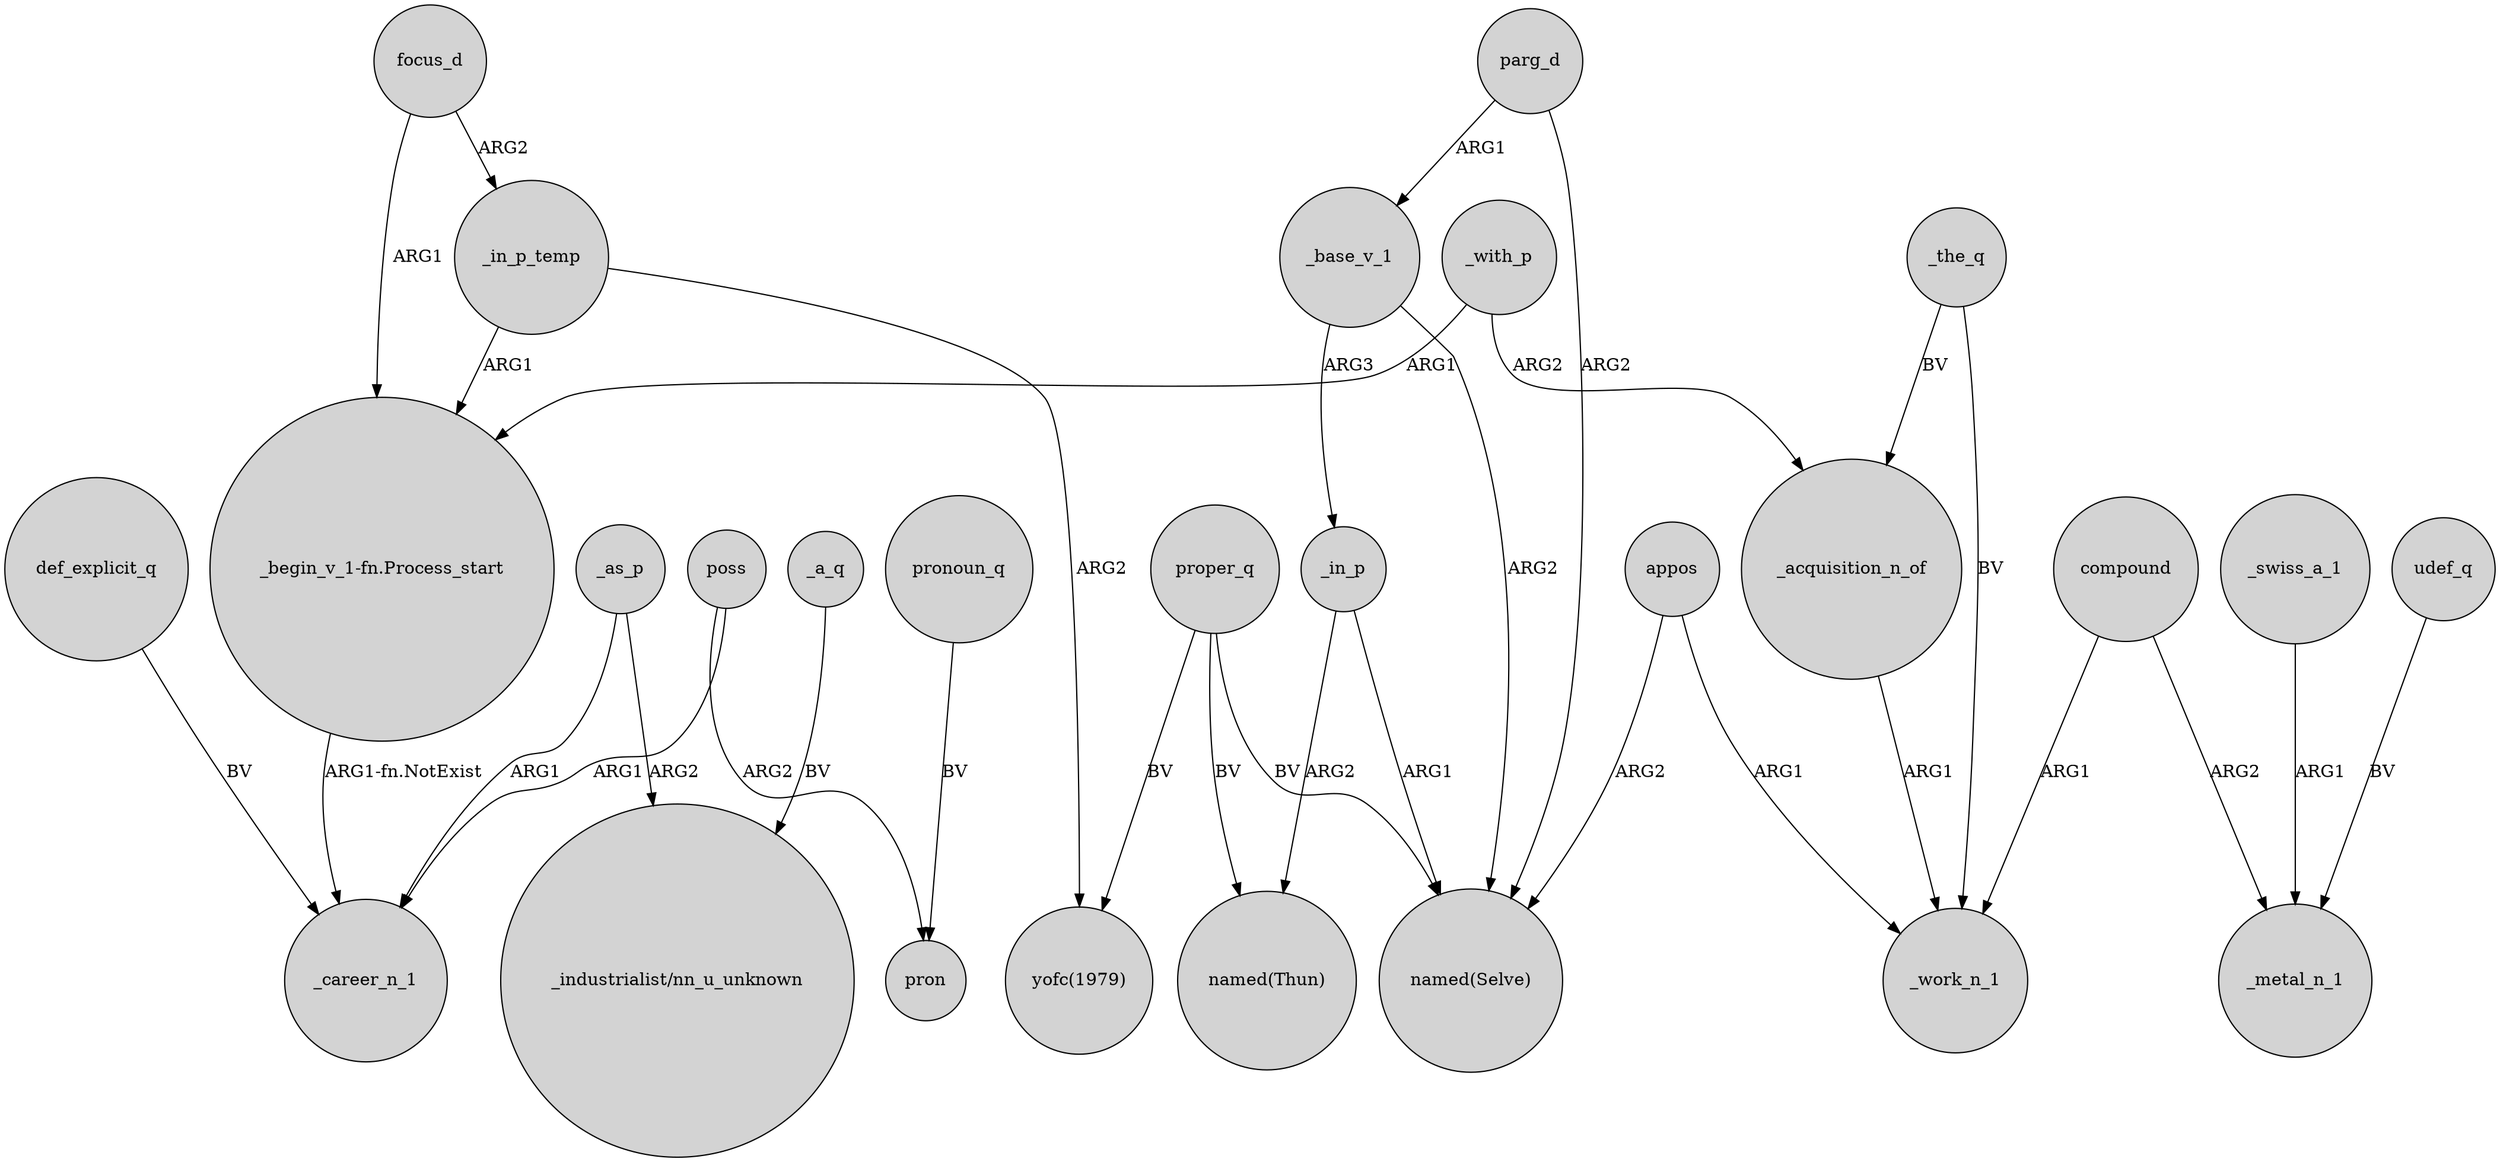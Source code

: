 digraph {
	node [shape=circle style=filled]
	poss -> _career_n_1 [label=ARG1]
	_as_p -> _career_n_1 [label=ARG1]
	focus_d -> _in_p_temp [label=ARG2]
	_acquisition_n_of -> _work_n_1 [label=ARG1]
	appos -> _work_n_1 [label=ARG1]
	poss -> pron [label=ARG2]
	_swiss_a_1 -> _metal_n_1 [label=ARG1]
	proper_q -> "named(Thun)" [label=BV]
	focus_d -> "_begin_v_1-fn.Process_start" [label=ARG1]
	_the_q -> _work_n_1 [label=BV]
	compound -> _work_n_1 [label=ARG1]
	_in_p -> "named(Selve)" [label=ARG1]
	_as_p -> "_industrialist/nn_u_unknown" [label=ARG2]
	appos -> "named(Selve)" [label=ARG2]
	_with_p -> "_begin_v_1-fn.Process_start" [label=ARG1]
	pronoun_q -> pron [label=BV]
	_base_v_1 -> "named(Selve)" [label=ARG2]
	_in_p_temp -> "_begin_v_1-fn.Process_start" [label=ARG1]
	def_explicit_q -> _career_n_1 [label=BV]
	compound -> _metal_n_1 [label=ARG2]
	parg_d -> "named(Selve)" [label=ARG2]
	_base_v_1 -> _in_p [label=ARG3]
	proper_q -> "yofc(1979)" [label=BV]
	udef_q -> _metal_n_1 [label=BV]
	_in_p_temp -> "yofc(1979)" [label=ARG2]
	_the_q -> _acquisition_n_of [label=BV]
	proper_q -> "named(Selve)" [label=BV]
	parg_d -> _base_v_1 [label=ARG1]
	_with_p -> _acquisition_n_of [label=ARG2]
	_in_p -> "named(Thun)" [label=ARG2]
	"_begin_v_1-fn.Process_start" -> _career_n_1 [label="ARG1-fn.NotExist"]
	_a_q -> "_industrialist/nn_u_unknown" [label=BV]
}
